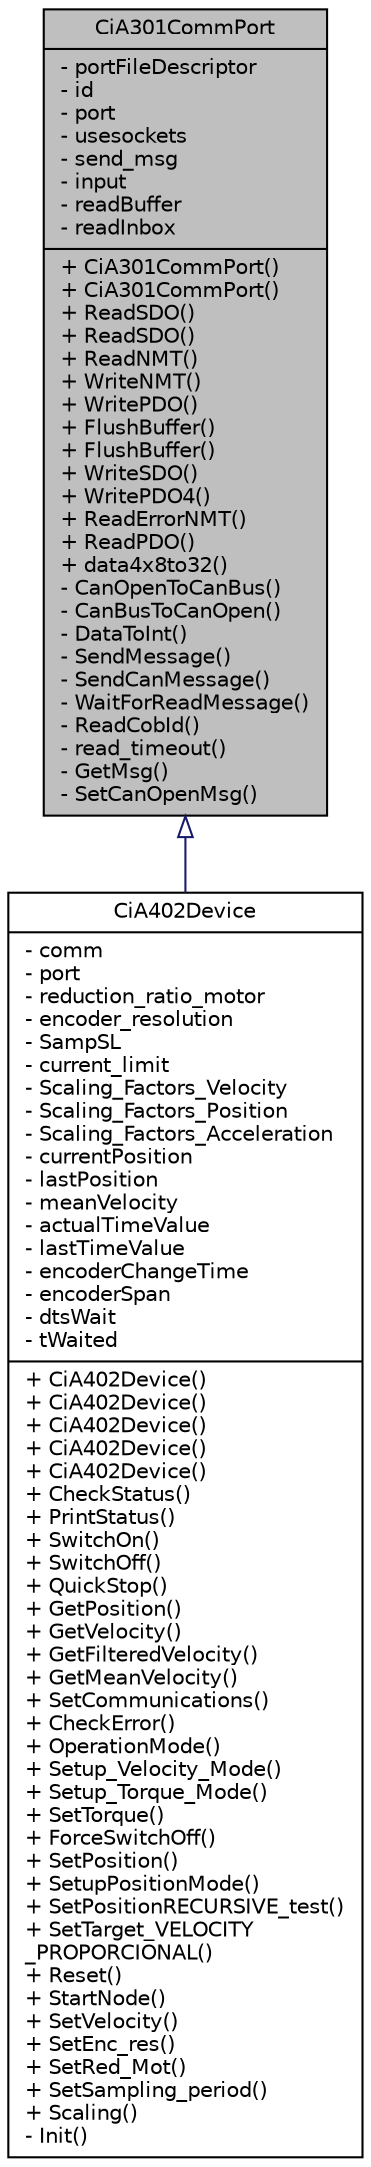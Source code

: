 digraph "CiA301CommPort"
{
  bgcolor="transparent";
  edge [fontname="Helvetica",fontsize="10",labelfontname="Helvetica",labelfontsize="10"];
  node [fontname="Helvetica",fontsize="10",shape=record];
  Node1 [label="{CiA301CommPort\n|- portFileDescriptor\l- id\l- port\l- usesockets\l- send_msg\l- input\l- readBuffer\l- readInbox\l|+ CiA301CommPort()\l+ CiA301CommPort()\l+ ReadSDO()\l+ ReadSDO()\l+ ReadNMT()\l+ WriteNMT()\l+ WritePDO()\l+ FlushBuffer()\l+ FlushBuffer()\l+ WriteSDO()\l+ WritePDO4()\l+ ReadErrorNMT()\l+ ReadPDO()\l+ data4x8to32()\l- CanOpenToCanBus()\l- CanBusToCanOpen()\l- DataToInt()\l- SendMessage()\l- SendCanMessage()\l- WaitForReadMessage()\l- ReadCobId()\l- read_timeout()\l- GetMsg()\l- SetCanOpenMsg()\l}",height=0.2,width=0.4,color="black", fillcolor="grey75", style="filled", fontcolor="black"];
  Node1 -> Node2 [dir="back",color="midnightblue",fontsize="10",style="solid",arrowtail="onormal",fontname="Helvetica"];
  Node2 [label="{CiA402Device\n|- comm\l- port\l- reduction_ratio_motor\l- encoder_resolution\l- SampSL\l- current_limit\l- Scaling_Factors_Velocity\l- Scaling_Factors_Position\l- Scaling_Factors_Acceleration\l- currentPosition\l- lastPosition\l- meanVelocity\l- actualTimeValue\l- lastTimeValue\l- encoderChangeTime\l- encoderSpan\l- dtsWait\l- tWaited\l|+ CiA402Device()\l+ CiA402Device()\l+ CiA402Device()\l+ CiA402Device()\l+ CiA402Device()\l+ CheckStatus()\l+ PrintStatus()\l+ SwitchOn()\l+ SwitchOff()\l+ QuickStop()\l+ GetPosition()\l+ GetVelocity()\l+ GetFilteredVelocity()\l+ GetMeanVelocity()\l+ SetCommunications()\l+ CheckError()\l+ OperationMode()\l+ Setup_Velocity_Mode()\l+ Setup_Torque_Mode()\l+ SetTorque()\l+ ForceSwitchOff()\l+ SetPosition()\l+ SetupPositionMode()\l+ SetPositionRECURSIVE_test()\l+ SetTarget_VELOCITY\l_PROPORCIONAL()\l+ Reset()\l+ StartNode()\l+ SetVelocity()\l+ SetEnc_res()\l+ SetRed_Mot()\l+ SetSampling_period()\l+ Scaling()\l- Init()\l}",height=0.2,width=0.4,color="black",URL="$classCiA402Device.html"];
}
